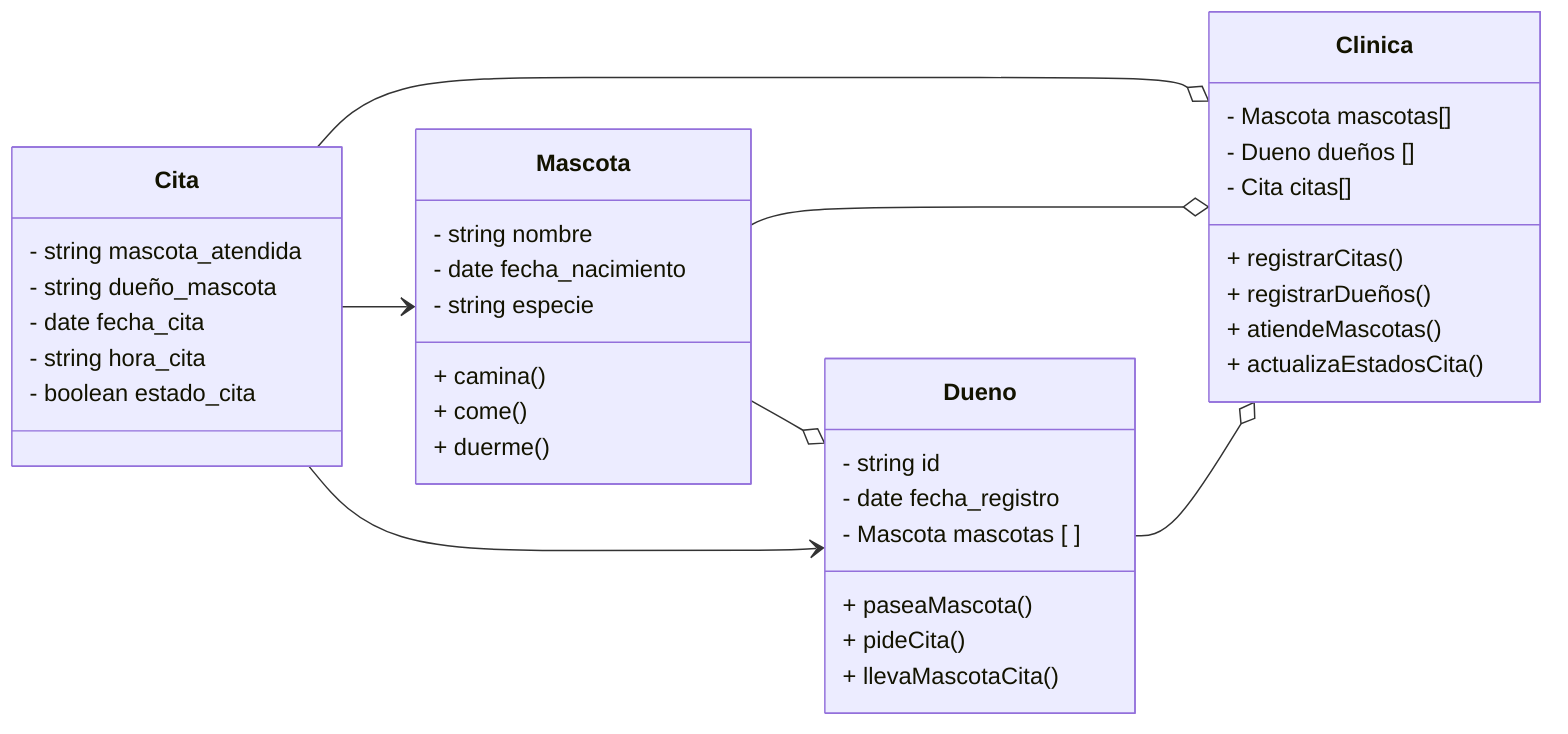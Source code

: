 classDiagram
direction LR
    class Clinica {
	    - Mascota mascotas[]
	    - Dueno dueños []
	    - Cita citas[]
	    + registrarCitas()
	    + registrarDueños()
	    + atiendeMascotas()
	    + actualizaEstadosCita()
    }

    class Cita {
	    - string mascota_atendida
	    - string dueño_mascota
	    - date fecha_cita
	    - string hora_cita
	    - boolean estado_cita
    }

    class Dueno {
	    - string id
	    - date fecha_registro
	    - Mascota mascotas [ ]
	    + paseaMascota()
	    + pideCita()
	    + llevaMascotaCita()
    }

    class Mascota {
	    - string nombre
	    - date fecha_nacimiento
	    - string especie
	    + camina()
	    + come()
	    + duerme()
    }

    Cita --o Clinica
    Dueno --o Clinica
    Mascota --o Clinica
    Mascota --o Dueno
    Cita --> Mascota
    Cita --> Dueno
